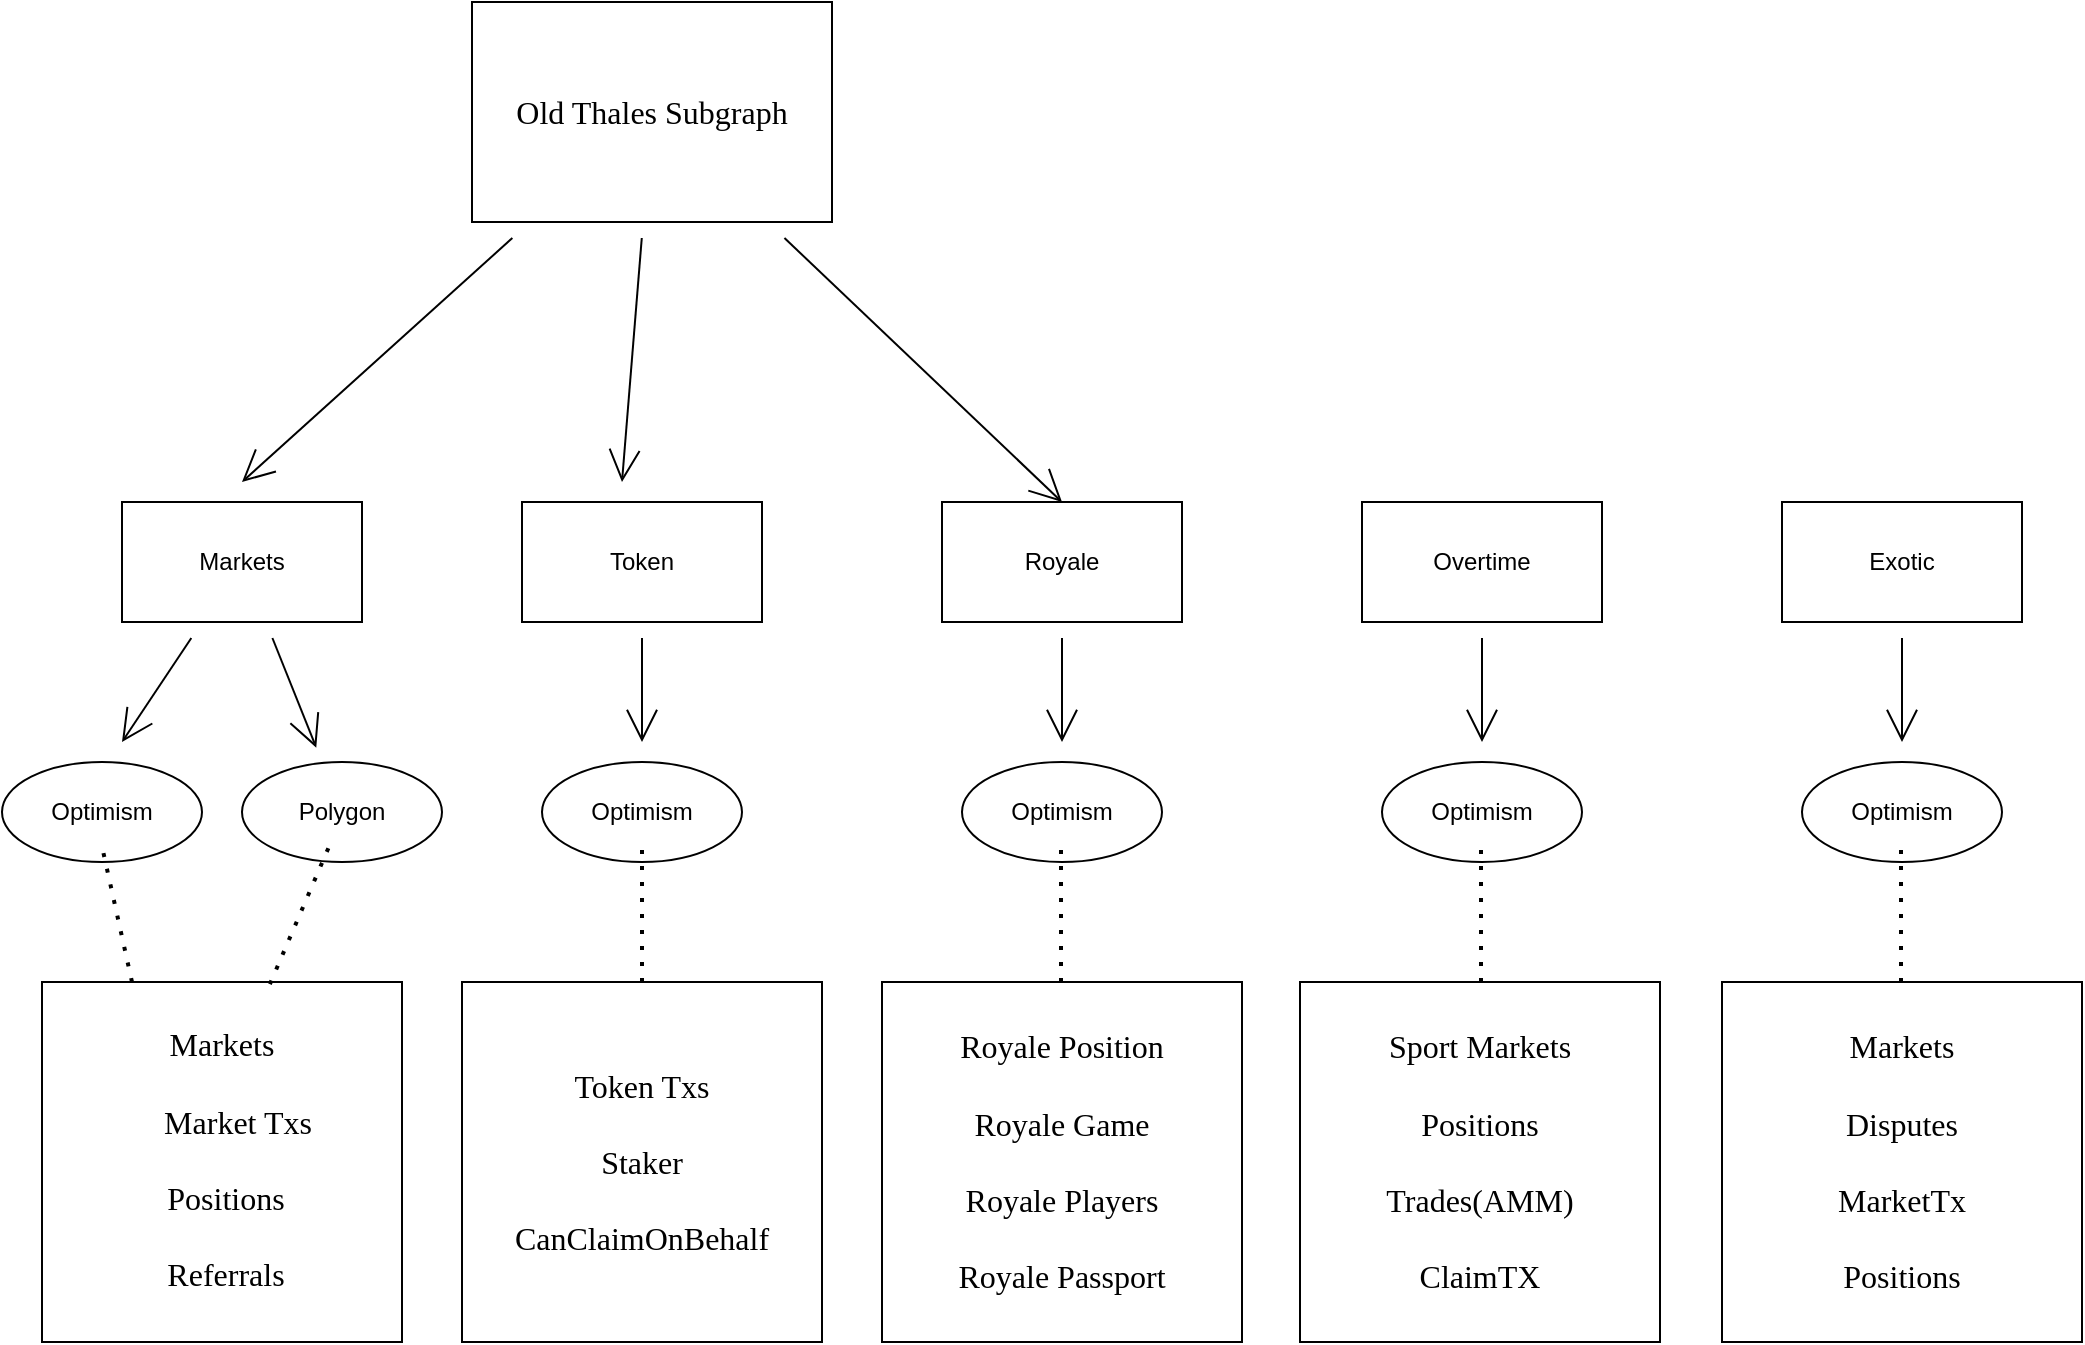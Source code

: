 <mxfile version="15.3.4" type="device"><diagram id="Q-RfCntxNWa0V7EX8J6K" name="Page-1"><mxGraphModel dx="1422" dy="762" grid="1" gridSize="10" guides="1" tooltips="1" connect="1" arrows="1" fold="1" page="1" pageScale="1" pageWidth="850" pageHeight="1100" math="0" shadow="0"><root><mxCell id="0"/><mxCell id="1" parent="0"/><mxCell id="hhxDnQbPkQ9e64UYJK_B-15" style="edgeStyle=none;curved=1;rounded=0;orthogonalLoop=1;jettySize=auto;html=1;endArrow=open;startSize=14;endSize=14;sourcePerimeterSpacing=8;targetPerimeterSpacing=8;" edge="1" parent="1" source="hhxDnQbPkQ9e64UYJK_B-1" target="hhxDnQbPkQ9e64UYJK_B-9"><mxGeometry relative="1" as="geometry"/></mxCell><mxCell id="hhxDnQbPkQ9e64UYJK_B-16" style="edgeStyle=none;curved=1;rounded=0;orthogonalLoop=1;jettySize=auto;html=1;endArrow=open;startSize=14;endSize=14;sourcePerimeterSpacing=8;targetPerimeterSpacing=8;" edge="1" parent="1" source="hhxDnQbPkQ9e64UYJK_B-1"><mxGeometry relative="1" as="geometry"><mxPoint x="70" y="490" as="targetPoint"/></mxGeometry></mxCell><mxCell id="hhxDnQbPkQ9e64UYJK_B-1" value="Markets" style="rounded=0;whiteSpace=wrap;html=1;hachureGap=4;pointerEvents=0;" vertex="1" parent="1"><mxGeometry x="70" y="370" width="120" height="60" as="geometry"/></mxCell><mxCell id="hhxDnQbPkQ9e64UYJK_B-17" style="edgeStyle=none;curved=1;rounded=0;orthogonalLoop=1;jettySize=auto;html=1;endArrow=open;startSize=14;endSize=14;sourcePerimeterSpacing=8;targetPerimeterSpacing=8;" edge="1" parent="1" source="hhxDnQbPkQ9e64UYJK_B-2"><mxGeometry relative="1" as="geometry"><mxPoint x="330" y="490" as="targetPoint"/></mxGeometry></mxCell><mxCell id="hhxDnQbPkQ9e64UYJK_B-2" value="Token" style="rounded=0;whiteSpace=wrap;html=1;hachureGap=4;pointerEvents=0;" vertex="1" parent="1"><mxGeometry x="270" y="370" width="120" height="60" as="geometry"/></mxCell><mxCell id="hhxDnQbPkQ9e64UYJK_B-18" style="edgeStyle=none;curved=1;rounded=0;orthogonalLoop=1;jettySize=auto;html=1;endArrow=open;startSize=14;endSize=14;sourcePerimeterSpacing=8;targetPerimeterSpacing=8;" edge="1" parent="1" source="hhxDnQbPkQ9e64UYJK_B-3"><mxGeometry relative="1" as="geometry"><mxPoint x="750" y="490" as="targetPoint"/></mxGeometry></mxCell><mxCell id="hhxDnQbPkQ9e64UYJK_B-3" value="Overtime" style="rounded=0;whiteSpace=wrap;html=1;hachureGap=4;pointerEvents=0;" vertex="1" parent="1"><mxGeometry x="690" y="370" width="120" height="60" as="geometry"/></mxCell><mxCell id="hhxDnQbPkQ9e64UYJK_B-19" style="edgeStyle=none;curved=1;rounded=0;orthogonalLoop=1;jettySize=auto;html=1;endArrow=open;startSize=14;endSize=14;sourcePerimeterSpacing=8;targetPerimeterSpacing=8;" edge="1" parent="1" source="hhxDnQbPkQ9e64UYJK_B-4"><mxGeometry relative="1" as="geometry"><mxPoint x="960" y="490" as="targetPoint"/></mxGeometry></mxCell><mxCell id="hhxDnQbPkQ9e64UYJK_B-4" value="Exotic" style="rounded=0;whiteSpace=wrap;html=1;hachureGap=4;pointerEvents=0;" vertex="1" parent="1"><mxGeometry x="900" y="370" width="120" height="60" as="geometry"/></mxCell><mxCell id="hhxDnQbPkQ9e64UYJK_B-8" value="Optimism" style="ellipse;whiteSpace=wrap;html=1;hachureGap=4;pointerEvents=0;" vertex="1" parent="1"><mxGeometry x="10" y="500" width="100" height="50" as="geometry"/></mxCell><mxCell id="hhxDnQbPkQ9e64UYJK_B-9" value="Polygon" style="ellipse;whiteSpace=wrap;html=1;hachureGap=4;pointerEvents=0;" vertex="1" parent="1"><mxGeometry x="130" y="500" width="100" height="50" as="geometry"/></mxCell><mxCell id="hhxDnQbPkQ9e64UYJK_B-10" value="Optimism" style="ellipse;whiteSpace=wrap;html=1;hachureGap=4;pointerEvents=0;" vertex="1" parent="1"><mxGeometry x="280" y="500" width="100" height="50" as="geometry"/></mxCell><mxCell id="hhxDnQbPkQ9e64UYJK_B-11" value="Optimism" style="ellipse;whiteSpace=wrap;html=1;hachureGap=4;pointerEvents=0;" vertex="1" parent="1"><mxGeometry x="700" y="500" width="100" height="50" as="geometry"/></mxCell><mxCell id="hhxDnQbPkQ9e64UYJK_B-12" value="Optimism" style="ellipse;whiteSpace=wrap;html=1;hachureGap=4;pointerEvents=0;" vertex="1" parent="1"><mxGeometry x="910" y="500" width="100" height="50" as="geometry"/></mxCell><mxCell id="hhxDnQbPkQ9e64UYJK_B-20" value="Markets&lt;br&gt;&lt;br&gt;&amp;nbsp; &amp;nbsp; Market Txs&lt;br&gt;&lt;br&gt;&amp;nbsp;Positions&lt;br&gt;&lt;br&gt;&amp;nbsp;Referrals" style="aspect=fixed;hachureGap=4;pointerEvents=0;fontSize=16;align=center;horizontal=1;fontFamily=Verdana;textDirection=ltr;html=1;whiteSpace=wrap;spacingTop=7;spacing=5;spacingBottom=9;" vertex="1" parent="1"><mxGeometry x="30" y="610" width="180" height="180" as="geometry"/></mxCell><mxCell id="hhxDnQbPkQ9e64UYJK_B-21" value="Token Txs&lt;br&gt;&lt;br style=&quot;font-size: 16px&quot;&gt;Staker&lt;br&gt;&lt;br style=&quot;font-size: 16px&quot;&gt;CanClaimOnBehalf" style="whiteSpace=wrap;html=1;aspect=fixed;hachureGap=4;pointerEvents=0;fontFamily=Verdana;fontSize=16;" vertex="1" parent="1"><mxGeometry x="240" y="610" width="180" height="180" as="geometry"/></mxCell><mxCell id="hhxDnQbPkQ9e64UYJK_B-22" value="Sport Markets&lt;br&gt;&lt;br style=&quot;font-size: 16px&quot;&gt;Positions&lt;br&gt;&lt;br style=&quot;font-size: 16px&quot;&gt;Trades(AMM)&lt;br&gt;&lt;br style=&quot;font-size: 16px&quot;&gt;ClaimTX" style="whiteSpace=wrap;html=1;aspect=fixed;hachureGap=4;pointerEvents=0;fontFamily=Verdana;fontSize=16;" vertex="1" parent="1"><mxGeometry x="659" y="610" width="180" height="180" as="geometry"/></mxCell><mxCell id="hhxDnQbPkQ9e64UYJK_B-23" value="Markets&lt;br&gt;&lt;br style=&quot;font-size: 16px&quot;&gt;Disputes&lt;br&gt;&lt;br style=&quot;font-size: 16px&quot;&gt;MarketTx&lt;br&gt;&lt;br style=&quot;font-size: 16px&quot;&gt;Positions" style="whiteSpace=wrap;html=1;aspect=fixed;hachureGap=4;pointerEvents=0;fontFamily=Verdana;fontSize=16;" vertex="1" parent="1"><mxGeometry x="870" y="610" width="180" height="180" as="geometry"/></mxCell><mxCell id="hhxDnQbPkQ9e64UYJK_B-27" style="edgeStyle=none;curved=1;rounded=0;orthogonalLoop=1;jettySize=auto;html=1;fontFamily=Verdana;fontSize=16;endArrow=open;startSize=14;endSize=14;sourcePerimeterSpacing=8;targetPerimeterSpacing=8;" edge="1" parent="1" source="hhxDnQbPkQ9e64UYJK_B-26"><mxGeometry relative="1" as="geometry"><mxPoint x="130" y="360" as="targetPoint"/></mxGeometry></mxCell><mxCell id="hhxDnQbPkQ9e64UYJK_B-28" style="edgeStyle=none;curved=1;rounded=0;orthogonalLoop=1;jettySize=auto;html=1;fontFamily=Verdana;fontSize=16;endArrow=open;startSize=14;endSize=14;sourcePerimeterSpacing=8;targetPerimeterSpacing=8;" edge="1" parent="1" source="hhxDnQbPkQ9e64UYJK_B-26"><mxGeometry relative="1" as="geometry"><mxPoint x="320" y="360" as="targetPoint"/></mxGeometry></mxCell><mxCell id="hhxDnQbPkQ9e64UYJK_B-37" style="edgeStyle=none;curved=1;rounded=0;orthogonalLoop=1;jettySize=auto;html=1;entryX=0.5;entryY=0;entryDx=0;entryDy=0;fontFamily=Verdana;fontSize=16;endArrow=open;startSize=14;endSize=14;sourcePerimeterSpacing=8;targetPerimeterSpacing=8;" edge="1" parent="1" source="hhxDnQbPkQ9e64UYJK_B-26" target="hhxDnQbPkQ9e64UYJK_B-34"><mxGeometry relative="1" as="geometry"/></mxCell><mxCell id="hhxDnQbPkQ9e64UYJK_B-26" value="Old Thales Subgraph" style="rounded=0;whiteSpace=wrap;html=1;hachureGap=4;pointerEvents=0;fontFamily=Verdana;fontSize=16;align=center;" vertex="1" parent="1"><mxGeometry x="245" y="120" width="180" height="110" as="geometry"/></mxCell><mxCell id="hhxDnQbPkQ9e64UYJK_B-33" style="edgeStyle=none;curved=1;rounded=0;orthogonalLoop=1;jettySize=auto;html=1;endArrow=open;startSize=14;endSize=14;sourcePerimeterSpacing=8;targetPerimeterSpacing=8;" edge="1" parent="1" source="hhxDnQbPkQ9e64UYJK_B-34"><mxGeometry relative="1" as="geometry"><mxPoint x="540" y="490" as="targetPoint"/></mxGeometry></mxCell><mxCell id="hhxDnQbPkQ9e64UYJK_B-34" value="Royale" style="rounded=0;whiteSpace=wrap;html=1;hachureGap=4;pointerEvents=0;" vertex="1" parent="1"><mxGeometry x="480" y="370" width="120" height="60" as="geometry"/></mxCell><mxCell id="hhxDnQbPkQ9e64UYJK_B-35" value="Optimism" style="ellipse;whiteSpace=wrap;html=1;hachureGap=4;pointerEvents=0;" vertex="1" parent="1"><mxGeometry x="490" y="500" width="100" height="50" as="geometry"/></mxCell><mxCell id="hhxDnQbPkQ9e64UYJK_B-36" value="Royale Position&lt;br&gt;&lt;br style=&quot;font-size: 16px&quot;&gt;Royale Game&lt;br&gt;&lt;br style=&quot;font-size: 16px&quot;&gt;Royale Players&lt;br&gt;&lt;br style=&quot;font-size: 16px&quot;&gt;Royale Passport" style="whiteSpace=wrap;html=1;aspect=fixed;hachureGap=4;pointerEvents=0;fontFamily=Verdana;fontSize=16;" vertex="1" parent="1"><mxGeometry x="450" y="610" width="180" height="180" as="geometry"/></mxCell><mxCell id="hhxDnQbPkQ9e64UYJK_B-42" value="" style="endArrow=none;dashed=1;html=1;dashPattern=1 3;strokeWidth=2;fontFamily=Verdana;fontSize=16;startSize=14;endSize=14;sourcePerimeterSpacing=8;targetPerimeterSpacing=8;exitX=0.25;exitY=0;exitDx=0;exitDy=0;" edge="1" parent="1" source="hhxDnQbPkQ9e64UYJK_B-20"><mxGeometry width="50" height="50" relative="1" as="geometry"><mxPoint x="59.5" y="610" as="sourcePoint"/><mxPoint x="59.5" y="540" as="targetPoint"/></mxGeometry></mxCell><mxCell id="hhxDnQbPkQ9e64UYJK_B-47" value="" style="endArrow=none;dashed=1;html=1;dashPattern=1 3;strokeWidth=2;fontFamily=Verdana;fontSize=16;startSize=14;endSize=14;sourcePerimeterSpacing=8;targetPerimeterSpacing=8;exitX=0.633;exitY=0.006;exitDx=0;exitDy=0;exitPerimeter=0;" edge="1" parent="1" source="hhxDnQbPkQ9e64UYJK_B-20"><mxGeometry width="50" height="50" relative="1" as="geometry"><mxPoint x="190" y="610" as="sourcePoint"/><mxPoint x="174.5" y="540" as="targetPoint"/></mxGeometry></mxCell><mxCell id="hhxDnQbPkQ9e64UYJK_B-48" value="" style="endArrow=none;dashed=1;html=1;dashPattern=1 3;strokeWidth=2;fontFamily=Verdana;fontSize=16;startSize=14;endSize=14;sourcePerimeterSpacing=8;targetPerimeterSpacing=8;exitX=0.5;exitY=0;exitDx=0;exitDy=0;" edge="1" parent="1" source="hhxDnQbPkQ9e64UYJK_B-21"><mxGeometry width="50" height="50" relative="1" as="geometry"><mxPoint x="345.5" y="610" as="sourcePoint"/><mxPoint x="330" y="540" as="targetPoint"/></mxGeometry></mxCell><mxCell id="hhxDnQbPkQ9e64UYJK_B-49" value="" style="endArrow=none;dashed=1;html=1;dashPattern=1 3;strokeWidth=2;fontFamily=Verdana;fontSize=16;startSize=14;endSize=14;sourcePerimeterSpacing=8;targetPerimeterSpacing=8;exitX=0.5;exitY=0;exitDx=0;exitDy=0;" edge="1" parent="1"><mxGeometry width="50" height="50" relative="1" as="geometry"><mxPoint x="539.5" y="610" as="sourcePoint"/><mxPoint x="539.5" y="540" as="targetPoint"/></mxGeometry></mxCell><mxCell id="hhxDnQbPkQ9e64UYJK_B-50" value="" style="endArrow=none;dashed=1;html=1;dashPattern=1 3;strokeWidth=2;fontFamily=Verdana;fontSize=16;startSize=14;endSize=14;sourcePerimeterSpacing=8;targetPerimeterSpacing=8;exitX=0.5;exitY=0;exitDx=0;exitDy=0;" edge="1" parent="1"><mxGeometry width="50" height="50" relative="1" as="geometry"><mxPoint x="749.5" y="610" as="sourcePoint"/><mxPoint x="749.5" y="540" as="targetPoint"/></mxGeometry></mxCell><mxCell id="hhxDnQbPkQ9e64UYJK_B-51" value="" style="endArrow=none;dashed=1;html=1;dashPattern=1 3;strokeWidth=2;fontFamily=Verdana;fontSize=16;startSize=14;endSize=14;sourcePerimeterSpacing=8;targetPerimeterSpacing=8;exitX=0.5;exitY=0;exitDx=0;exitDy=0;" edge="1" parent="1"><mxGeometry width="50" height="50" relative="1" as="geometry"><mxPoint x="959.5" y="610" as="sourcePoint"/><mxPoint x="959.5" y="540" as="targetPoint"/></mxGeometry></mxCell></root></mxGraphModel></diagram></mxfile>